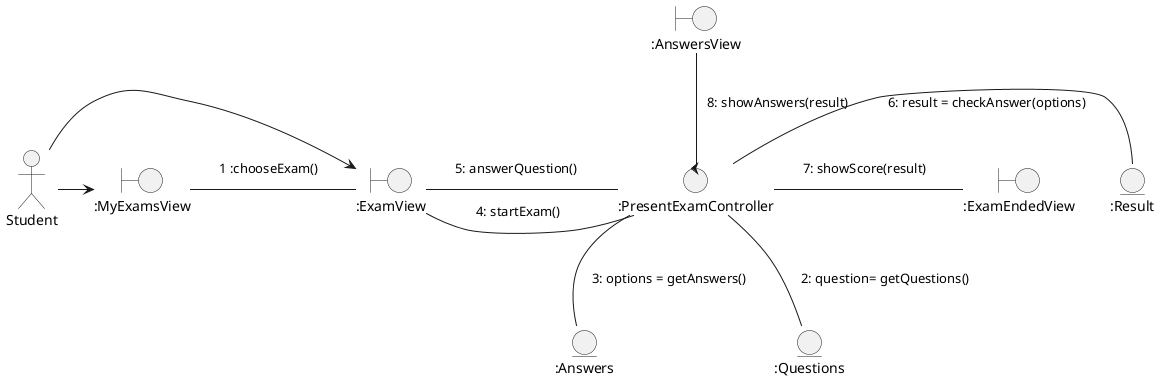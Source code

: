 @startuml Clases de analisis
skinparam noteBackgroundColor transparent
skinparam noteBorderColor transparent

hide footbox
actor Student
boundary ":MyExamsView" as MyExamsView
boundary ":ExamView" as ExamView
boundary ":ExamEndedView" as ExamEndedView
boundary ":AnswersView" as AnswersView
Control ":PresentExamController" as PresentExamController
entity ":Result" as Result
entity ":Answers" as Answers
entity ":Questions" as Questions

Student -> MyExamsView
Student -> ExamView

MyExamsView - ExamView
note on link 
    1 :chooseExam()
end note 

PresentExamController -down- Questions
note on link 
    2: question= getQuestions()
end note  

PresentExamController -down- Answers
note on link 
    3: options = getAnswers()
end note

ExamView - PresentExamController
note on link 
    4: startExam()
end note 

ExamView -right- PresentExamController
note on link 
    5: answerQuestion() 
end note

PresentExamController -right- Result
note on link 
    6: result = checkAnswer(options)
end note 

PresentExamController -right- ExamEndedView
note on link 
    7: showScore(result)
end note 

PresentExamController -up- AnswersView
note on link 
    8: showAnswers(result)
end note 



@enduml
